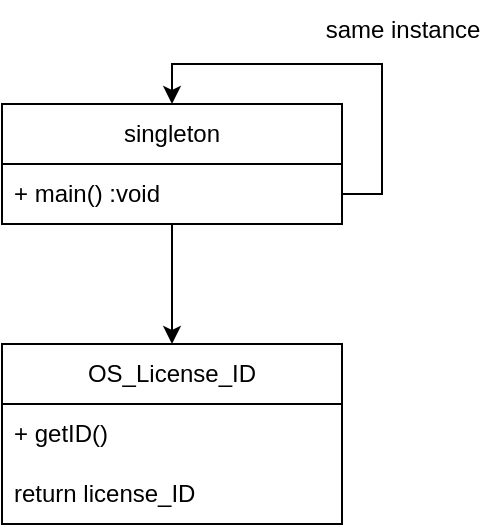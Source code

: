 <mxfile version="23.0.2" type="device">
  <diagram name="Page-1" id="VOT7KYa2BiJb-qufRjhz">
    <mxGraphModel dx="814" dy="549" grid="1" gridSize="10" guides="1" tooltips="1" connect="1" arrows="1" fold="1" page="1" pageScale="1" pageWidth="850" pageHeight="1100" math="0" shadow="0">
      <root>
        <mxCell id="0" />
        <mxCell id="1" parent="0" />
        <mxCell id="ykkHbmDxROqjC7WTjxBx-1" value="singleton" style="swimlane;fontStyle=0;childLayout=stackLayout;horizontal=1;startSize=30;horizontalStack=0;resizeParent=1;resizeParentMax=0;resizeLast=0;collapsible=1;marginBottom=0;whiteSpace=wrap;html=1;" vertex="1" parent="1">
          <mxGeometry x="320" y="310" width="170" height="60" as="geometry" />
        </mxCell>
        <mxCell id="ykkHbmDxROqjC7WTjxBx-6" style="edgeStyle=orthogonalEdgeStyle;rounded=0;orthogonalLoop=1;jettySize=auto;html=1;exitX=1;exitY=0.5;exitDx=0;exitDy=0;entryX=0.5;entryY=0;entryDx=0;entryDy=0;" edge="1" parent="ykkHbmDxROqjC7WTjxBx-1" source="ykkHbmDxROqjC7WTjxBx-3" target="ykkHbmDxROqjC7WTjxBx-1">
          <mxGeometry relative="1" as="geometry" />
        </mxCell>
        <mxCell id="ykkHbmDxROqjC7WTjxBx-3" value="+ main() :void" style="text;strokeColor=none;fillColor=none;align=left;verticalAlign=middle;spacingLeft=4;spacingRight=4;overflow=hidden;points=[[0,0.5],[1,0.5]];portConstraint=eastwest;rotatable=0;whiteSpace=wrap;html=1;" vertex="1" parent="ykkHbmDxROqjC7WTjxBx-1">
          <mxGeometry y="30" width="170" height="30" as="geometry" />
        </mxCell>
        <mxCell id="ykkHbmDxROqjC7WTjxBx-4" value="Item 3" style="text;strokeColor=none;fillColor=none;align=left;verticalAlign=middle;spacingLeft=4;spacingRight=4;overflow=hidden;points=[[0,0.5],[1,0.5]];portConstraint=eastwest;rotatable=0;whiteSpace=wrap;html=1;" vertex="1" parent="ykkHbmDxROqjC7WTjxBx-1">
          <mxGeometry y="60" width="170" as="geometry" />
        </mxCell>
        <mxCell id="ykkHbmDxROqjC7WTjxBx-7" value="same instance&lt;br&gt;" style="text;html=1;align=center;verticalAlign=middle;resizable=0;points=[];autosize=1;strokeColor=none;fillColor=none;" vertex="1" parent="1">
          <mxGeometry x="470" y="258" width="100" height="30" as="geometry" />
        </mxCell>
        <mxCell id="ykkHbmDxROqjC7WTjxBx-12" value="OS_License_ID" style="swimlane;fontStyle=0;childLayout=stackLayout;horizontal=1;startSize=30;horizontalStack=0;resizeParent=1;resizeParentMax=0;resizeLast=0;collapsible=1;marginBottom=0;whiteSpace=wrap;html=1;" vertex="1" parent="1">
          <mxGeometry x="320" y="430" width="170" height="90" as="geometry" />
        </mxCell>
        <mxCell id="ykkHbmDxROqjC7WTjxBx-13" value="+ getID()&amp;nbsp;&amp;nbsp;" style="text;strokeColor=none;fillColor=none;align=left;verticalAlign=middle;spacingLeft=4;spacingRight=4;overflow=hidden;points=[[0,0.5],[1,0.5]];portConstraint=eastwest;rotatable=0;whiteSpace=wrap;html=1;" vertex="1" parent="ykkHbmDxROqjC7WTjxBx-12">
          <mxGeometry y="30" width="170" height="30" as="geometry" />
        </mxCell>
        <mxCell id="ykkHbmDxROqjC7WTjxBx-14" value="return license_ID" style="text;strokeColor=none;fillColor=none;align=left;verticalAlign=middle;spacingLeft=4;spacingRight=4;overflow=hidden;points=[[0,0.5],[1,0.5]];portConstraint=eastwest;rotatable=0;whiteSpace=wrap;html=1;" vertex="1" parent="ykkHbmDxROqjC7WTjxBx-12">
          <mxGeometry y="60" width="170" height="30" as="geometry" />
        </mxCell>
        <mxCell id="ykkHbmDxROqjC7WTjxBx-16" style="edgeStyle=orthogonalEdgeStyle;rounded=0;orthogonalLoop=1;jettySize=auto;html=1;exitX=0;exitY=0.5;exitDx=0;exitDy=0;entryX=0.5;entryY=0;entryDx=0;entryDy=0;" edge="1" parent="1" source="ykkHbmDxROqjC7WTjxBx-4" target="ykkHbmDxROqjC7WTjxBx-12">
          <mxGeometry relative="1" as="geometry" />
        </mxCell>
      </root>
    </mxGraphModel>
  </diagram>
</mxfile>
